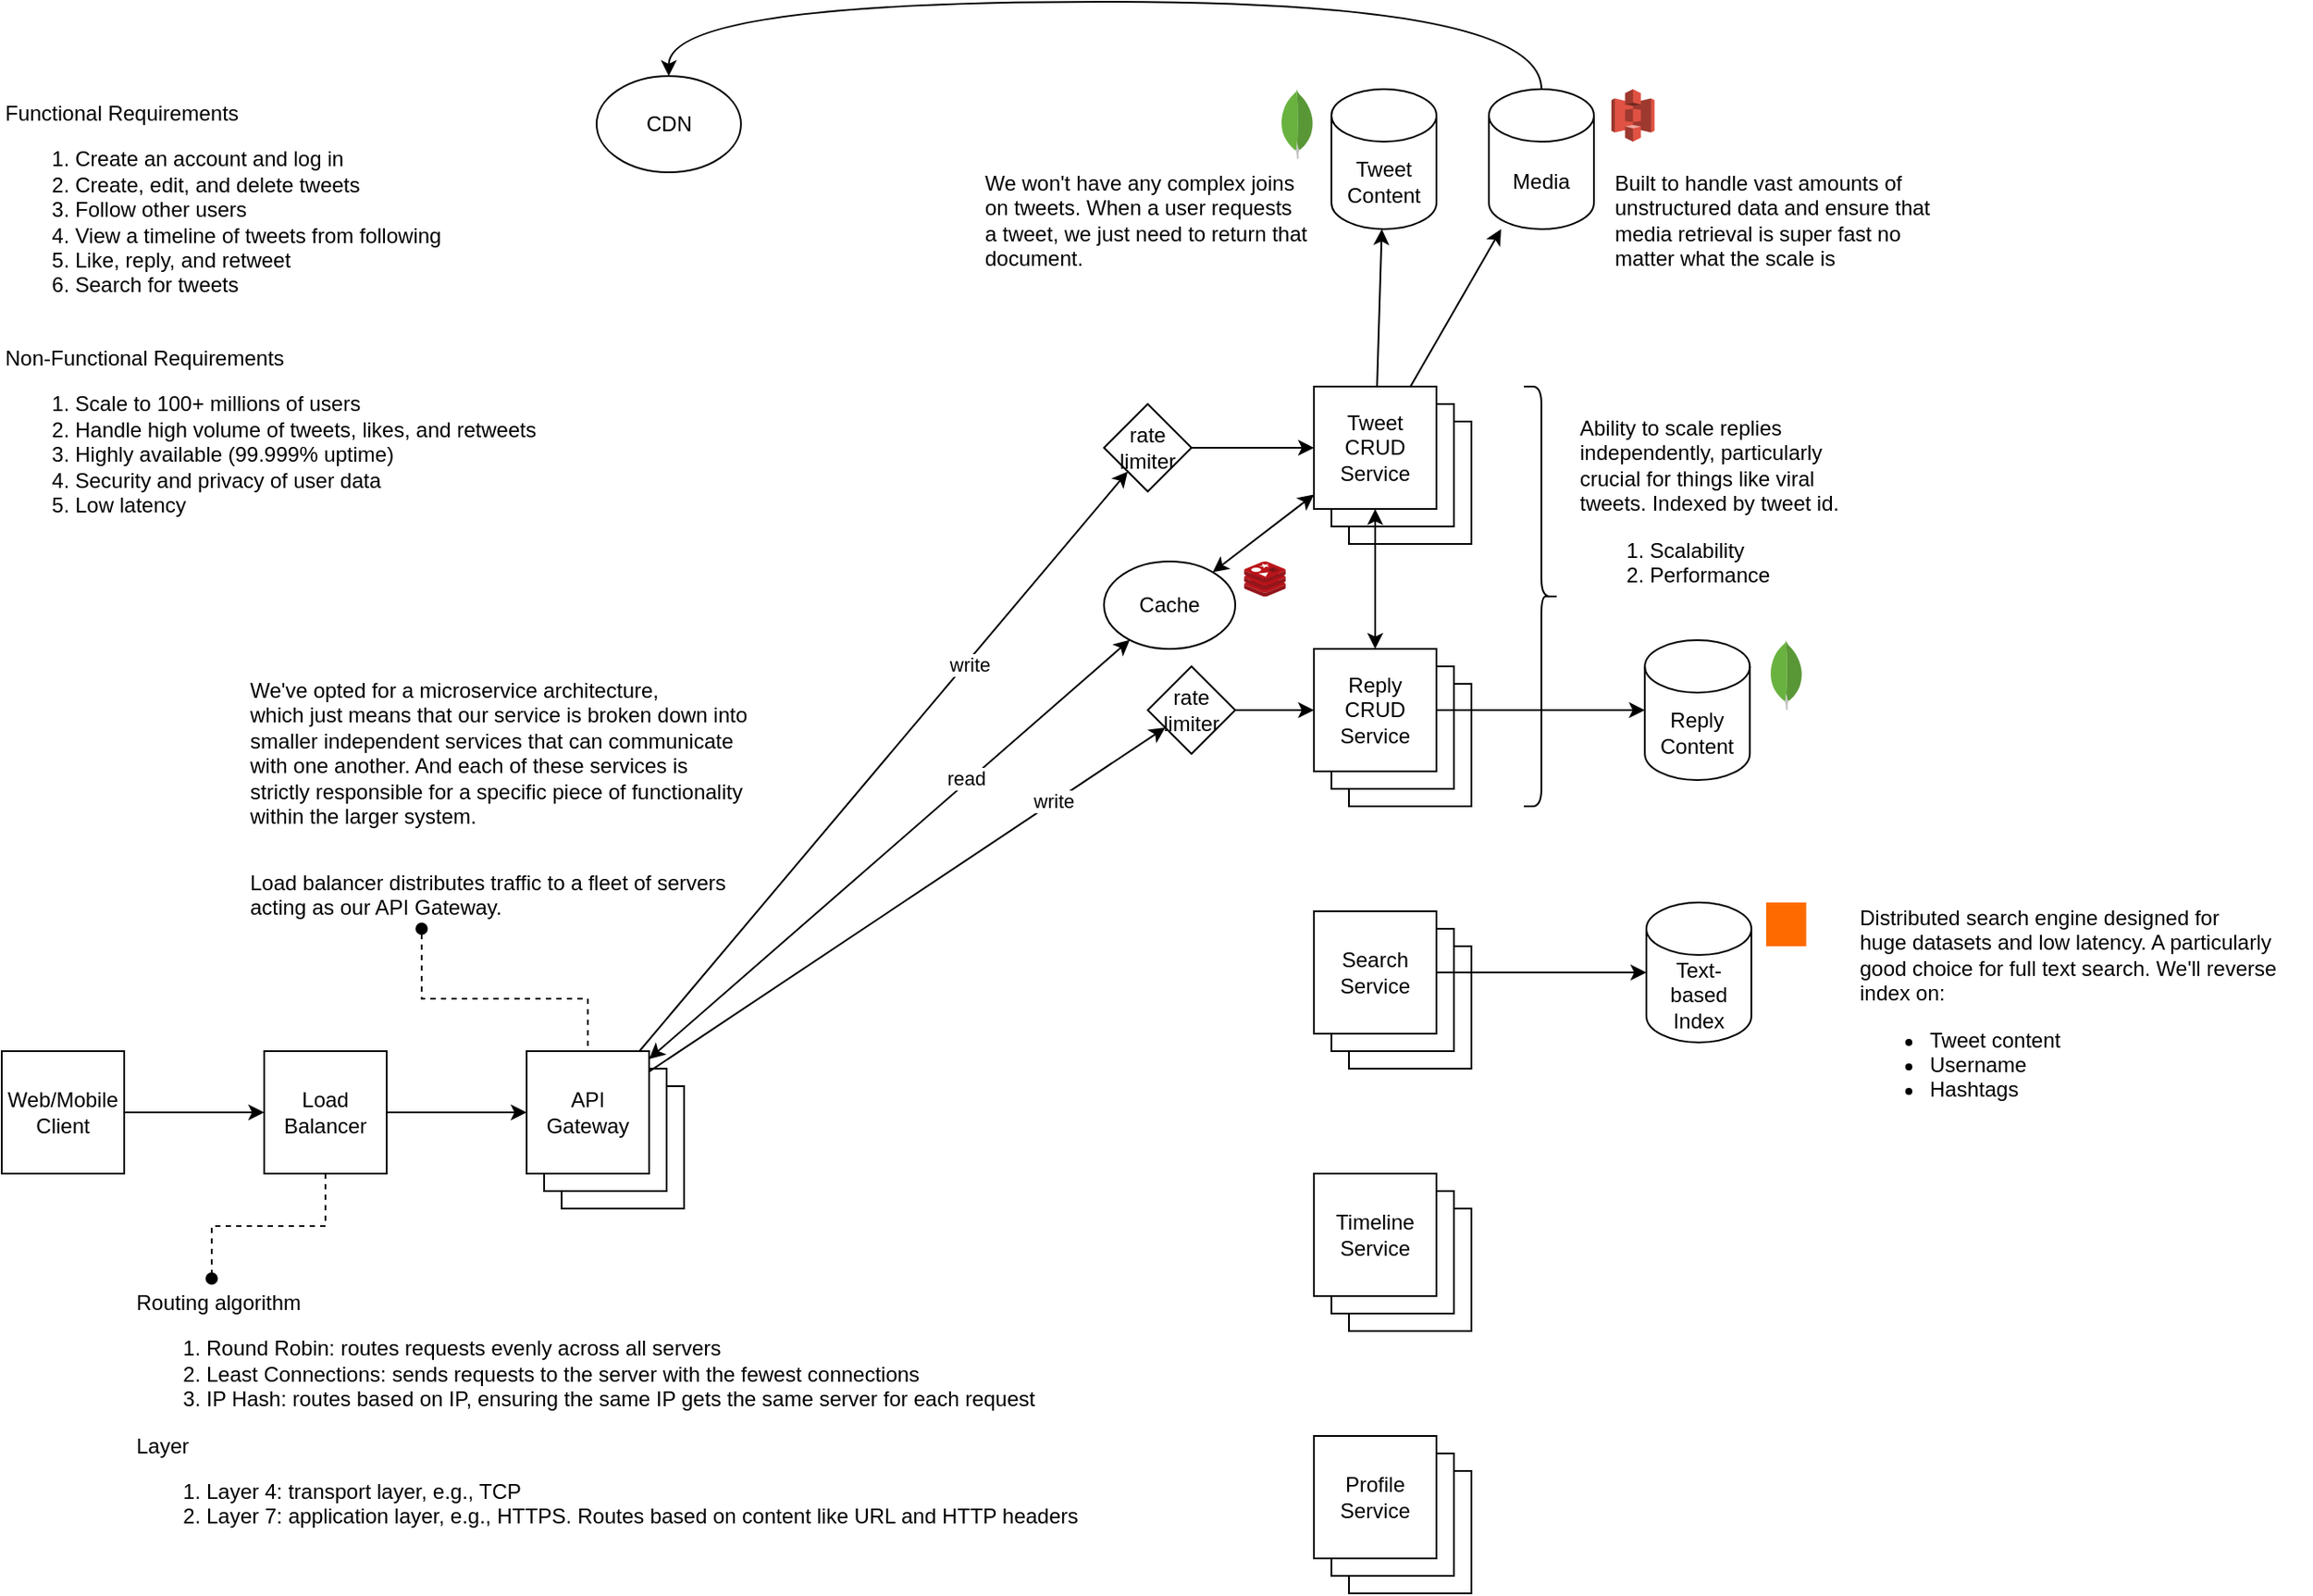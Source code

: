 <mxfile version="24.8.6">
  <diagram name="Page-1" id="yl6VplhR-ekL0wN9jrCL">
    <mxGraphModel dx="1178" dy="672" grid="1" gridSize="10" guides="1" tooltips="1" connect="1" arrows="1" fold="1" page="1" pageScale="1" pageWidth="1700" pageHeight="1100" math="0" shadow="0">
      <root>
        <mxCell id="0" />
        <mxCell id="1" parent="0" />
        <mxCell id="7rh26Nzxe_kTH1MnesWK-20" value="" style="rounded=0;whiteSpace=wrap;html=1;" vertex="1" parent="1">
          <mxGeometry x="380" y="620" width="70" height="70" as="geometry" />
        </mxCell>
        <mxCell id="7rh26Nzxe_kTH1MnesWK-19" value="" style="rounded=0;whiteSpace=wrap;html=1;" vertex="1" parent="1">
          <mxGeometry x="370" y="610" width="70" height="70" as="geometry" />
        </mxCell>
        <mxCell id="7rh26Nzxe_kTH1MnesWK-2" value="Functional Requirements&lt;div&gt;&lt;ol&gt;&lt;li&gt;Create an account and log in&lt;/li&gt;&lt;li&gt;Create, edit, and delete tweets&lt;/li&gt;&lt;li&gt;Follow other users&lt;/li&gt;&lt;li&gt;View a timeline of tweets from following&lt;/li&gt;&lt;li&gt;Like, reply, and retweet&lt;/li&gt;&lt;li&gt;Search for tweets&lt;/li&gt;&lt;/ol&gt;&lt;/div&gt;" style="text;html=1;align=left;verticalAlign=top;resizable=0;points=[];autosize=1;strokeColor=none;fillColor=none;" vertex="1" parent="1">
          <mxGeometry x="60" y="50" width="270" height="140" as="geometry" />
        </mxCell>
        <mxCell id="7rh26Nzxe_kTH1MnesWK-3" value="Non-Functional Requirements&lt;div&gt;&lt;ol&gt;&lt;li&gt;Scale to 100+ millions of users&lt;/li&gt;&lt;li&gt;Handle high volume of tweets, likes, and retweets&lt;/li&gt;&lt;li&gt;Highly available (99.999% uptime)&lt;/li&gt;&lt;li&gt;Security and privacy of user data&lt;/li&gt;&lt;li&gt;Low latency&lt;/li&gt;&lt;/ol&gt;&lt;/div&gt;" style="text;html=1;align=left;verticalAlign=top;resizable=0;points=[];autosize=1;strokeColor=none;fillColor=none;" vertex="1" parent="1">
          <mxGeometry x="60" y="190" width="330" height="120" as="geometry" />
        </mxCell>
        <mxCell id="7rh26Nzxe_kTH1MnesWK-8" style="edgeStyle=orthogonalEdgeStyle;rounded=0;orthogonalLoop=1;jettySize=auto;html=1;" edge="1" parent="1" source="7rh26Nzxe_kTH1MnesWK-15" target="7rh26Nzxe_kTH1MnesWK-16">
          <mxGeometry relative="1" as="geometry">
            <mxPoint x="127.5" y="635" as="sourcePoint" />
            <mxPoint x="210" y="635" as="targetPoint" />
          </mxGeometry>
        </mxCell>
        <mxCell id="7rh26Nzxe_kTH1MnesWK-10" value="Routing algorithm&lt;div&gt;&lt;ol&gt;&lt;li&gt;Round Robin: routes requests evenly across all servers&lt;/li&gt;&lt;li&gt;Least Connections: sends requests to the server with the fewest connections&lt;/li&gt;&lt;li&gt;IP Hash: routes based on IP, ensuring the same IP gets the same server for each request&lt;/li&gt;&lt;/ol&gt;&lt;div&gt;Layer&lt;/div&gt;&lt;/div&gt;&lt;div&gt;&lt;ol&gt;&lt;li&gt;Layer 4: transport layer, e.g., TCP&lt;/li&gt;&lt;li&gt;Layer 7: application layer, e.g., HTTPS. Routes based on content like URL and HTTP headers&lt;/li&gt;&lt;/ol&gt;&lt;/div&gt;" style="text;html=1;align=left;verticalAlign=top;resizable=0;points=[];autosize=1;strokeColor=none;fillColor=none;" vertex="1" parent="1">
          <mxGeometry x="135" y="730" width="560" height="160" as="geometry" />
        </mxCell>
        <mxCell id="7rh26Nzxe_kTH1MnesWK-11" style="edgeStyle=orthogonalEdgeStyle;rounded=0;orthogonalLoop=1;jettySize=auto;html=1;endArrow=oval;endFill=1;dashed=1;" edge="1" parent="1" source="7rh26Nzxe_kTH1MnesWK-16" target="7rh26Nzxe_kTH1MnesWK-10">
          <mxGeometry relative="1" as="geometry">
            <mxPoint x="242" y="660" as="sourcePoint" />
            <Array as="points">
              <mxPoint x="245" y="700" />
              <mxPoint x="180" y="700" />
            </Array>
          </mxGeometry>
        </mxCell>
        <mxCell id="7rh26Nzxe_kTH1MnesWK-15" value="Web/Mobile Client" style="rounded=0;whiteSpace=wrap;html=1;" vertex="1" parent="1">
          <mxGeometry x="60" y="600" width="70" height="70" as="geometry" />
        </mxCell>
        <mxCell id="7rh26Nzxe_kTH1MnesWK-21" style="edgeStyle=orthogonalEdgeStyle;rounded=0;orthogonalLoop=1;jettySize=auto;html=1;" edge="1" parent="1" source="7rh26Nzxe_kTH1MnesWK-16" target="7rh26Nzxe_kTH1MnesWK-17">
          <mxGeometry relative="1" as="geometry" />
        </mxCell>
        <mxCell id="7rh26Nzxe_kTH1MnesWK-16" value="Load Balancer" style="rounded=0;whiteSpace=wrap;html=1;" vertex="1" parent="1">
          <mxGeometry x="210" y="600" width="70" height="70" as="geometry" />
        </mxCell>
        <mxCell id="7rh26Nzxe_kTH1MnesWK-68" style="rounded=0;orthogonalLoop=1;jettySize=auto;html=1;startArrow=classic;startFill=1;" edge="1" parent="1" source="7rh26Nzxe_kTH1MnesWK-17" target="7rh26Nzxe_kTH1MnesWK-65">
          <mxGeometry relative="1" as="geometry" />
        </mxCell>
        <mxCell id="7rh26Nzxe_kTH1MnesWK-77" value="read" style="edgeLabel;html=1;align=center;verticalAlign=middle;resizable=0;points=[];" vertex="1" connectable="0" parent="7rh26Nzxe_kTH1MnesWK-68">
          <mxGeometry x="0.327" y="2" relative="1" as="geometry">
            <mxPoint as="offset" />
          </mxGeometry>
        </mxCell>
        <mxCell id="7rh26Nzxe_kTH1MnesWK-76" style="rounded=0;orthogonalLoop=1;jettySize=auto;html=1;" edge="1" parent="1" source="7rh26Nzxe_kTH1MnesWK-17" target="7rh26Nzxe_kTH1MnesWK-74">
          <mxGeometry relative="1" as="geometry" />
        </mxCell>
        <mxCell id="7rh26Nzxe_kTH1MnesWK-78" value="write" style="edgeLabel;html=1;align=center;verticalAlign=middle;resizable=0;points=[];" vertex="1" connectable="0" parent="7rh26Nzxe_kTH1MnesWK-76">
          <mxGeometry x="0.568" y="1" relative="1" as="geometry">
            <mxPoint as="offset" />
          </mxGeometry>
        </mxCell>
        <mxCell id="7rh26Nzxe_kTH1MnesWK-17" value="API&lt;div&gt;Gateway&lt;/div&gt;" style="rounded=0;whiteSpace=wrap;html=1;" vertex="1" parent="1">
          <mxGeometry x="360" y="600" width="70" height="70" as="geometry" />
        </mxCell>
        <mxCell id="7rh26Nzxe_kTH1MnesWK-24" style="edgeStyle=orthogonalEdgeStyle;rounded=0;orthogonalLoop=1;jettySize=auto;html=1;endArrow=none;endFill=0;startArrow=oval;startFill=1;dashed=1;" edge="1" parent="1" source="7rh26Nzxe_kTH1MnesWK-23" target="7rh26Nzxe_kTH1MnesWK-17">
          <mxGeometry relative="1" as="geometry">
            <Array as="points">
              <mxPoint x="300" y="570" />
              <mxPoint x="395" y="570" />
            </Array>
          </mxGeometry>
        </mxCell>
        <mxCell id="7rh26Nzxe_kTH1MnesWK-23" value="Load balancer distributes traffic to a fleet of servers&lt;div&gt;acting as our API Gateway.&lt;br&gt;&lt;/div&gt;" style="text;html=1;align=left;verticalAlign=top;resizable=0;points=[];autosize=1;strokeColor=none;fillColor=none;" vertex="1" parent="1">
          <mxGeometry x="200" y="490" width="300" height="40" as="geometry" />
        </mxCell>
        <mxCell id="7rh26Nzxe_kTH1MnesWK-30" value="" style="rounded=0;whiteSpace=wrap;html=1;" vertex="1" parent="1">
          <mxGeometry x="830" y="240" width="70" height="70" as="geometry" />
        </mxCell>
        <mxCell id="7rh26Nzxe_kTH1MnesWK-31" value="" style="rounded=0;whiteSpace=wrap;html=1;" vertex="1" parent="1">
          <mxGeometry x="820" y="230" width="70" height="70" as="geometry" />
        </mxCell>
        <mxCell id="7rh26Nzxe_kTH1MnesWK-61" style="rounded=0;orthogonalLoop=1;jettySize=auto;html=1;" edge="1" parent="1" source="7rh26Nzxe_kTH1MnesWK-32" target="7rh26Nzxe_kTH1MnesWK-50">
          <mxGeometry relative="1" as="geometry" />
        </mxCell>
        <mxCell id="7rh26Nzxe_kTH1MnesWK-62" style="rounded=0;orthogonalLoop=1;jettySize=auto;html=1;" edge="1" parent="1" source="7rh26Nzxe_kTH1MnesWK-32" target="7rh26Nzxe_kTH1MnesWK-53">
          <mxGeometry relative="1" as="geometry" />
        </mxCell>
        <mxCell id="7rh26Nzxe_kTH1MnesWK-80" style="edgeStyle=orthogonalEdgeStyle;rounded=0;orthogonalLoop=1;jettySize=auto;html=1;startArrow=classic;startFill=1;" edge="1" parent="1" source="7rh26Nzxe_kTH1MnesWK-32" target="7rh26Nzxe_kTH1MnesWK-35">
          <mxGeometry relative="1" as="geometry" />
        </mxCell>
        <mxCell id="7rh26Nzxe_kTH1MnesWK-32" value="Tweet CRUD Service" style="rounded=0;whiteSpace=wrap;html=1;" vertex="1" parent="1">
          <mxGeometry x="810" y="220" width="70" height="70" as="geometry" />
        </mxCell>
        <mxCell id="7rh26Nzxe_kTH1MnesWK-33" value="" style="rounded=0;whiteSpace=wrap;html=1;" vertex="1" parent="1">
          <mxGeometry x="830" y="390" width="70" height="70" as="geometry" />
        </mxCell>
        <mxCell id="7rh26Nzxe_kTH1MnesWK-34" value="" style="rounded=0;whiteSpace=wrap;html=1;" vertex="1" parent="1">
          <mxGeometry x="820" y="380" width="70" height="70" as="geometry" />
        </mxCell>
        <mxCell id="7rh26Nzxe_kTH1MnesWK-35" value="Reply CRUD Service" style="rounded=0;whiteSpace=wrap;html=1;" vertex="1" parent="1">
          <mxGeometry x="810" y="370" width="70" height="70" as="geometry" />
        </mxCell>
        <mxCell id="7rh26Nzxe_kTH1MnesWK-36" value="&lt;div&gt;We&#39;ve opted for a microservice architecture,&lt;br&gt;&lt;/div&gt;&lt;div&gt;which just means that our service is broken down into&amp;nbsp;&lt;/div&gt;&lt;div&gt;smaller independent services that can communicate&lt;/div&gt;&lt;div&gt;with one another. And each of these services is&lt;/div&gt;&lt;div&gt;strictly responsible for a specific piece of functionality&lt;/div&gt;&lt;div&gt;within the larger system.&lt;/div&gt;" style="text;html=1;align=left;verticalAlign=top;resizable=0;points=[];autosize=1;strokeColor=none;fillColor=none;" vertex="1" parent="1">
          <mxGeometry x="200" y="380" width="310" height="100" as="geometry" />
        </mxCell>
        <mxCell id="7rh26Nzxe_kTH1MnesWK-37" value="&lt;div&gt;Ability to scale replies&lt;/div&gt;&lt;div&gt;independently, particularly&lt;/div&gt;&lt;div&gt;crucial for things like viral&lt;/div&gt;&lt;div&gt;tweets. Indexed by tweet id.&lt;/div&gt;&lt;div&gt;&lt;ol&gt;&lt;li&gt;Scalability&lt;/li&gt;&lt;li&gt;Performance&lt;/li&gt;&lt;/ol&gt;&lt;/div&gt;" style="text;html=1;align=left;verticalAlign=top;resizable=0;points=[];autosize=1;strokeColor=none;fillColor=none;" vertex="1" parent="1">
          <mxGeometry x="960" y="230" width="170" height="120" as="geometry" />
        </mxCell>
        <mxCell id="7rh26Nzxe_kTH1MnesWK-38" value="" style="rounded=0;whiteSpace=wrap;html=1;" vertex="1" parent="1">
          <mxGeometry x="830" y="540" width="70" height="70" as="geometry" />
        </mxCell>
        <mxCell id="7rh26Nzxe_kTH1MnesWK-39" value="" style="rounded=0;whiteSpace=wrap;html=1;" vertex="1" parent="1">
          <mxGeometry x="820" y="530" width="70" height="70" as="geometry" />
        </mxCell>
        <mxCell id="7rh26Nzxe_kTH1MnesWK-83" style="edgeStyle=orthogonalEdgeStyle;rounded=0;orthogonalLoop=1;jettySize=auto;html=1;" edge="1" parent="1" source="7rh26Nzxe_kTH1MnesWK-40" target="7rh26Nzxe_kTH1MnesWK-81">
          <mxGeometry relative="1" as="geometry" />
        </mxCell>
        <mxCell id="7rh26Nzxe_kTH1MnesWK-40" value="Search Service" style="rounded=0;whiteSpace=wrap;html=1;" vertex="1" parent="1">
          <mxGeometry x="810" y="520" width="70" height="70" as="geometry" />
        </mxCell>
        <mxCell id="7rh26Nzxe_kTH1MnesWK-41" value="" style="rounded=0;whiteSpace=wrap;html=1;" vertex="1" parent="1">
          <mxGeometry x="830" y="690" width="70" height="70" as="geometry" />
        </mxCell>
        <mxCell id="7rh26Nzxe_kTH1MnesWK-42" value="" style="rounded=0;whiteSpace=wrap;html=1;" vertex="1" parent="1">
          <mxGeometry x="820" y="680" width="70" height="70" as="geometry" />
        </mxCell>
        <mxCell id="7rh26Nzxe_kTH1MnesWK-43" value="Timeline Service" style="rounded=0;whiteSpace=wrap;html=1;" vertex="1" parent="1">
          <mxGeometry x="810" y="670" width="70" height="70" as="geometry" />
        </mxCell>
        <mxCell id="7rh26Nzxe_kTH1MnesWK-44" value="" style="rounded=0;whiteSpace=wrap;html=1;" vertex="1" parent="1">
          <mxGeometry x="830" y="840" width="70" height="70" as="geometry" />
        </mxCell>
        <mxCell id="7rh26Nzxe_kTH1MnesWK-45" value="" style="rounded=0;whiteSpace=wrap;html=1;" vertex="1" parent="1">
          <mxGeometry x="820" y="830" width="70" height="70" as="geometry" />
        </mxCell>
        <mxCell id="7rh26Nzxe_kTH1MnesWK-46" value="Profile Service" style="rounded=0;whiteSpace=wrap;html=1;" vertex="1" parent="1">
          <mxGeometry x="810" y="820" width="70" height="70" as="geometry" />
        </mxCell>
        <mxCell id="7rh26Nzxe_kTH1MnesWK-49" value="" style="shape=curlyBracket;whiteSpace=wrap;html=1;rounded=1;flipH=1;labelPosition=right;verticalLabelPosition=middle;align=left;verticalAlign=middle;size=0.5;" vertex="1" parent="1">
          <mxGeometry x="930" y="220" width="20" height="240" as="geometry" />
        </mxCell>
        <mxCell id="7rh26Nzxe_kTH1MnesWK-50" value="Tweet Content" style="shape=cylinder3;whiteSpace=wrap;html=1;boundedLbl=1;backgroundOutline=1;size=15;" vertex="1" parent="1">
          <mxGeometry x="820" y="50" width="60" height="80" as="geometry" />
        </mxCell>
        <mxCell id="7rh26Nzxe_kTH1MnesWK-52" value="" style="dashed=0;outlineConnect=0;html=1;align=center;labelPosition=center;verticalLabelPosition=bottom;verticalAlign=top;shape=mxgraph.weblogos.mongodb" vertex="1" parent="1">
          <mxGeometry x="790.88" y="50" width="19.12" height="40" as="geometry" />
        </mxCell>
        <mxCell id="7rh26Nzxe_kTH1MnesWK-53" value="Media" style="shape=cylinder3;whiteSpace=wrap;html=1;boundedLbl=1;backgroundOutline=1;size=15;" vertex="1" parent="1">
          <mxGeometry x="910" y="50" width="60" height="80" as="geometry" />
        </mxCell>
        <mxCell id="7rh26Nzxe_kTH1MnesWK-54" value="" style="outlineConnect=0;dashed=0;verticalLabelPosition=bottom;verticalAlign=top;align=center;html=1;shape=mxgraph.aws3.s3;fillColor=#E05243;gradientColor=none;" vertex="1" parent="1">
          <mxGeometry x="980" y="50" width="24.68" height="30" as="geometry" />
        </mxCell>
        <mxCell id="7rh26Nzxe_kTH1MnesWK-55" value="Built to handle vast amounts of&lt;div&gt;unstructured data and ensure that&lt;/div&gt;&lt;div&gt;media retrieval is super fast no&lt;/div&gt;&lt;div&gt;matter what the scale is&lt;/div&gt;" style="text;html=1;align=left;verticalAlign=top;resizable=0;points=[];autosize=1;strokeColor=none;fillColor=none;" vertex="1" parent="1">
          <mxGeometry x="980" y="90" width="200" height="70" as="geometry" />
        </mxCell>
        <mxCell id="7rh26Nzxe_kTH1MnesWK-56" value="We won&#39;t have any complex joins&lt;div&gt;on tweets. When a user requests&lt;/div&gt;&lt;div&gt;a tweet, we just need to return that&lt;/div&gt;&lt;div&gt;document.&lt;/div&gt;" style="text;html=1;align=left;verticalAlign=top;resizable=0;points=[];autosize=1;strokeColor=none;fillColor=none;" vertex="1" parent="1">
          <mxGeometry x="620" y="90" width="210" height="70" as="geometry" />
        </mxCell>
        <mxCell id="7rh26Nzxe_kTH1MnesWK-59" style="rounded=0;orthogonalLoop=1;jettySize=auto;html=1;" edge="1" parent="1" source="7rh26Nzxe_kTH1MnesWK-57" target="7rh26Nzxe_kTH1MnesWK-32">
          <mxGeometry relative="1" as="geometry" />
        </mxCell>
        <mxCell id="7rh26Nzxe_kTH1MnesWK-57" value="rate limiter" style="rhombus;whiteSpace=wrap;html=1;" vertex="1" parent="1">
          <mxGeometry x="690" y="230" width="50" height="50" as="geometry" />
        </mxCell>
        <mxCell id="7rh26Nzxe_kTH1MnesWK-58" value="" style="edgeStyle=none;orthogonalLoop=1;jettySize=auto;html=1;rounded=0;" edge="1" parent="1" source="7rh26Nzxe_kTH1MnesWK-17" target="7rh26Nzxe_kTH1MnesWK-57">
          <mxGeometry width="80" relative="1" as="geometry">
            <mxPoint x="870" y="450" as="sourcePoint" />
            <mxPoint x="950" y="450" as="targetPoint" />
            <Array as="points" />
          </mxGeometry>
        </mxCell>
        <mxCell id="7rh26Nzxe_kTH1MnesWK-60" value="write" style="edgeLabel;html=1;align=center;verticalAlign=middle;resizable=0;points=[];" vertex="1" connectable="0" parent="7rh26Nzxe_kTH1MnesWK-58">
          <mxGeometry x="0.339" y="-2" relative="1" as="geometry">
            <mxPoint y="-1" as="offset" />
          </mxGeometry>
        </mxCell>
        <mxCell id="7rh26Nzxe_kTH1MnesWK-67" style="edgeStyle=orthogonalEdgeStyle;rounded=0;orthogonalLoop=1;jettySize=auto;html=1;curved=1;startArrow=classic;startFill=1;endArrow=none;endFill=0;" edge="1" parent="1" source="7rh26Nzxe_kTH1MnesWK-64" target="7rh26Nzxe_kTH1MnesWK-53">
          <mxGeometry relative="1" as="geometry">
            <Array as="points">
              <mxPoint x="441" />
              <mxPoint x="940" />
            </Array>
          </mxGeometry>
        </mxCell>
        <mxCell id="7rh26Nzxe_kTH1MnesWK-64" value="CDN" style="ellipse;whiteSpace=wrap;html=1;" vertex="1" parent="1">
          <mxGeometry x="400" y="42.5" width="82.5" height="55" as="geometry" />
        </mxCell>
        <mxCell id="7rh26Nzxe_kTH1MnesWK-69" style="rounded=0;orthogonalLoop=1;jettySize=auto;html=1;startArrow=classic;startFill=1;" edge="1" parent="1" source="7rh26Nzxe_kTH1MnesWK-65" target="7rh26Nzxe_kTH1MnesWK-32">
          <mxGeometry relative="1" as="geometry" />
        </mxCell>
        <mxCell id="7rh26Nzxe_kTH1MnesWK-65" value="Cache" style="ellipse;whiteSpace=wrap;html=1;" vertex="1" parent="1">
          <mxGeometry x="690" y="320" width="75" height="50" as="geometry" />
        </mxCell>
        <mxCell id="7rh26Nzxe_kTH1MnesWK-66" value="" style="image;sketch=0;aspect=fixed;html=1;points=[];align=center;fontSize=12;image=img/lib/mscae/Cache_Redis_Product.svg;" vertex="1" parent="1">
          <mxGeometry x="770.07" y="320" width="23.81" height="20" as="geometry" />
        </mxCell>
        <mxCell id="7rh26Nzxe_kTH1MnesWK-70" value="Reply Content" style="shape=cylinder3;whiteSpace=wrap;html=1;boundedLbl=1;backgroundOutline=1;size=15;" vertex="1" parent="1">
          <mxGeometry x="999.12" y="365" width="60" height="80" as="geometry" />
        </mxCell>
        <mxCell id="7rh26Nzxe_kTH1MnesWK-71" value="" style="dashed=0;outlineConnect=0;html=1;align=center;labelPosition=center;verticalLabelPosition=bottom;verticalAlign=top;shape=mxgraph.weblogos.mongodb" vertex="1" parent="1">
          <mxGeometry x="1070.44" y="365" width="19.12" height="40" as="geometry" />
        </mxCell>
        <mxCell id="7rh26Nzxe_kTH1MnesWK-72" style="edgeStyle=orthogonalEdgeStyle;rounded=0;orthogonalLoop=1;jettySize=auto;html=1;" edge="1" parent="1" source="7rh26Nzxe_kTH1MnesWK-35" target="7rh26Nzxe_kTH1MnesWK-70">
          <mxGeometry relative="1" as="geometry">
            <mxPoint x="880" y="405" as="sourcePoint" />
            <Array as="points">
              <mxPoint x="980" y="405" />
              <mxPoint x="980" y="405" />
            </Array>
          </mxGeometry>
        </mxCell>
        <mxCell id="7rh26Nzxe_kTH1MnesWK-75" style="edgeStyle=orthogonalEdgeStyle;rounded=0;orthogonalLoop=1;jettySize=auto;html=1;" edge="1" parent="1" source="7rh26Nzxe_kTH1MnesWK-74" target="7rh26Nzxe_kTH1MnesWK-35">
          <mxGeometry relative="1" as="geometry" />
        </mxCell>
        <mxCell id="7rh26Nzxe_kTH1MnesWK-74" value="rate limiter" style="rhombus;whiteSpace=wrap;html=1;" vertex="1" parent="1">
          <mxGeometry x="715" y="380" width="50" height="50" as="geometry" />
        </mxCell>
        <mxCell id="7rh26Nzxe_kTH1MnesWK-81" value="Text-based Index" style="shape=cylinder3;whiteSpace=wrap;html=1;boundedLbl=1;backgroundOutline=1;size=15;" vertex="1" parent="1">
          <mxGeometry x="1000" y="515" width="60" height="80" as="geometry" />
        </mxCell>
        <mxCell id="7rh26Nzxe_kTH1MnesWK-82" value="" style="points=[];aspect=fixed;html=1;align=center;shadow=0;dashed=0;fillColor=#FF6A00;strokeColor=none;shape=mxgraph.alibaba_cloud.elasticsearch;" vertex="1" parent="1">
          <mxGeometry x="1068.44" y="515" width="22.91" height="25" as="geometry" />
        </mxCell>
        <mxCell id="7rh26Nzxe_kTH1MnesWK-84" value="&lt;div&gt;Distributed search engine designed for&lt;/div&gt;&lt;div&gt;huge datasets and low latency. A particularly&lt;/div&gt;&lt;div&gt;good choice for full text search. We&#39;ll reverse&lt;/div&gt;&lt;div&gt;index on:&lt;/div&gt;&lt;div&gt;&lt;ul&gt;&lt;li&gt;Tweet content&lt;/li&gt;&lt;li&gt;Username&lt;/li&gt;&lt;li&gt;Hashtags&lt;/li&gt;&lt;/ul&gt;&lt;/div&gt;" style="text;html=1;align=left;verticalAlign=top;resizable=0;points=[];autosize=1;strokeColor=none;fillColor=none;" vertex="1" parent="1">
          <mxGeometry x="1120" y="510" width="260" height="140" as="geometry" />
        </mxCell>
      </root>
    </mxGraphModel>
  </diagram>
</mxfile>
